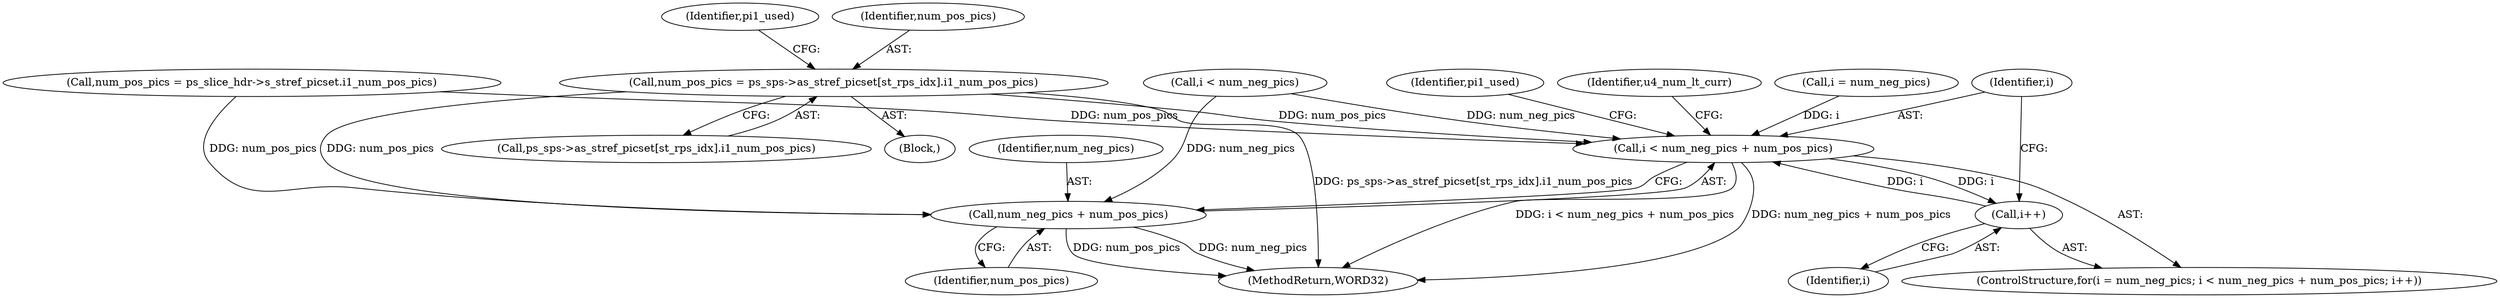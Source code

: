 digraph "0_Android_913d9e8d93d6b81bb8eac3fc2c1426651f5b259d_0@array" {
"1000203" [label="(Call,num_pos_pics = ps_sps->as_stref_picset[st_rps_idx].i1_num_pos_pics)"];
"1000317" [label="(Call,i < num_neg_pics + num_pos_pics)"];
"1000322" [label="(Call,i++)"];
"1000319" [label="(Call,num_neg_pics + num_pos_pics)"];
"1000205" [label="(Call,ps_sps->as_stref_picset[st_rps_idx].i1_num_pos_pics)"];
"1000319" [label="(Call,num_neg_pics + num_pos_pics)"];
"1000213" [label="(Identifier,pi1_used)"];
"1000313" [label="(ControlStructure,for(i = num_neg_pics; i < num_neg_pics + num_pos_pics; i++))"];
"1000320" [label="(Identifier,num_neg_pics)"];
"1000244" [label="(Call,num_pos_pics = ps_slice_hdr->s_stref_picset.i1_num_pos_pics)"];
"1000327" [label="(Identifier,pi1_used)"];
"1000322" [label="(Call,i++)"];
"1000355" [label="(Identifier,u4_num_lt_curr)"];
"1000314" [label="(Call,i = num_neg_pics)"];
"1000204" [label="(Identifier,num_pos_pics)"];
"1000275" [label="(Call,i < num_neg_pics)"];
"1001297" [label="(MethodReturn,WORD32)"];
"1000323" [label="(Identifier,i)"];
"1000321" [label="(Identifier,num_pos_pics)"];
"1000317" [label="(Call,i < num_neg_pics + num_pos_pics)"];
"1000188" [label="(Block,)"];
"1000203" [label="(Call,num_pos_pics = ps_sps->as_stref_picset[st_rps_idx].i1_num_pos_pics)"];
"1000318" [label="(Identifier,i)"];
"1000203" -> "1000188"  [label="AST: "];
"1000203" -> "1000205"  [label="CFG: "];
"1000204" -> "1000203"  [label="AST: "];
"1000205" -> "1000203"  [label="AST: "];
"1000213" -> "1000203"  [label="CFG: "];
"1000203" -> "1001297"  [label="DDG: ps_sps->as_stref_picset[st_rps_idx].i1_num_pos_pics"];
"1000203" -> "1000317"  [label="DDG: num_pos_pics"];
"1000203" -> "1000319"  [label="DDG: num_pos_pics"];
"1000317" -> "1000313"  [label="AST: "];
"1000317" -> "1000319"  [label="CFG: "];
"1000318" -> "1000317"  [label="AST: "];
"1000319" -> "1000317"  [label="AST: "];
"1000327" -> "1000317"  [label="CFG: "];
"1000355" -> "1000317"  [label="CFG: "];
"1000317" -> "1001297"  [label="DDG: num_neg_pics + num_pos_pics"];
"1000317" -> "1001297"  [label="DDG: i < num_neg_pics + num_pos_pics"];
"1000314" -> "1000317"  [label="DDG: i"];
"1000322" -> "1000317"  [label="DDG: i"];
"1000275" -> "1000317"  [label="DDG: num_neg_pics"];
"1000244" -> "1000317"  [label="DDG: num_pos_pics"];
"1000317" -> "1000322"  [label="DDG: i"];
"1000322" -> "1000313"  [label="AST: "];
"1000322" -> "1000323"  [label="CFG: "];
"1000323" -> "1000322"  [label="AST: "];
"1000318" -> "1000322"  [label="CFG: "];
"1000319" -> "1000321"  [label="CFG: "];
"1000320" -> "1000319"  [label="AST: "];
"1000321" -> "1000319"  [label="AST: "];
"1000319" -> "1001297"  [label="DDG: num_pos_pics"];
"1000319" -> "1001297"  [label="DDG: num_neg_pics"];
"1000275" -> "1000319"  [label="DDG: num_neg_pics"];
"1000244" -> "1000319"  [label="DDG: num_pos_pics"];
}

